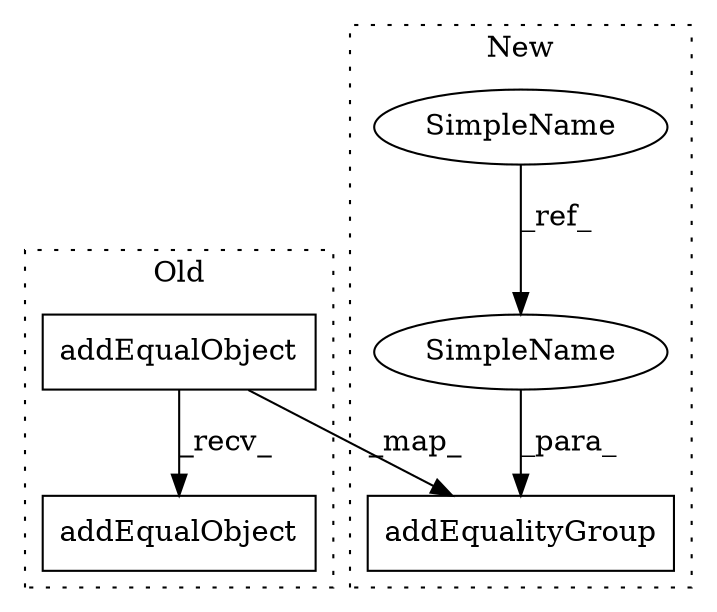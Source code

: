 digraph G {
subgraph cluster0 {
1 [label="addEqualObject" a="32" s="3350,3390" l="15,1" shape="box"];
4 [label="addEqualObject" a="32" s="3401,3456" l="15,1" shape="box"];
label = "Old";
style="dotted";
}
subgraph cluster1 {
2 [label="addEqualityGroup" a="32" s="3923,3975" l="17,1" shape="box"];
3 [label="SimpleName" a="42" s="3683" l="8" shape="ellipse"];
5 [label="SimpleName" a="42" s="3940" l="8" shape="ellipse"];
label = "New";
style="dotted";
}
1 -> 4 [label="_recv_"];
1 -> 2 [label="_map_"];
3 -> 5 [label="_ref_"];
5 -> 2 [label="_para_"];
}
